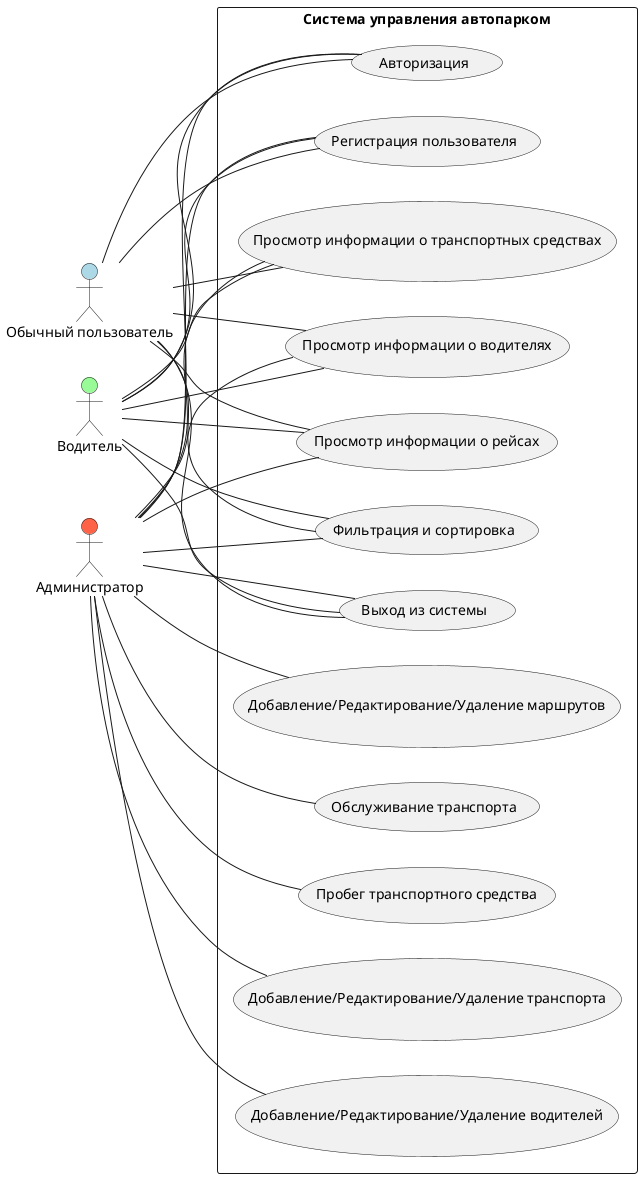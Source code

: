 @startuml
left to right direction

actor "Обычный пользователь" as User #ADD8E6
actor "Водитель" as Driver #98FB98
actor "Администратор" as Admin #FF6347

rectangle "Система управления автопарком" {

  (Авторизация) as UC1
  (Регистрация пользователя) as UC2
  (Просмотр информации о транспортных средствах) as UC3
  (Просмотр информации о водителях) as UC4
  (Просмотр информации о рейсах) as UC5
  (Фильтрация и сортировка) as UC6
  (Выход из системы) as UC7

  (Добавление/Редактирование/Удаление транспорта) as UC8
  (Добавление/Редактирование/Удаление водителей) as UC9
  (Добавление/Редактирование/Удаление маршрутов) as UC10
  (Обслуживание транспорта) as UC11
  (Пробег транспортного средства) as UC12

  ' Все пользователи могут выполнять следующие действия:
  User -- UC1
  User -- UC2
  User -- UC3
  User -- UC4
  User -- UC5
  User -- UC6
  User -- UC7
  
  Driver -- UC1
  Driver -- UC2
  Driver -- UC3
  Driver -- UC4
  Driver -- UC5
  Driver -- UC6
  Driver -- UC7

  Admin -- UC1
  Admin -- UC2
  Admin -- UC3
  Admin -- UC4
  Admin -- UC5
  Admin -- UC6
  Admin -- UC7

  ' Только Администратор может выполнять эти действия:
  Admin -- UC8
  Admin -- UC9
  Admin -- UC10
  Admin -- UC11
  Admin -- UC12
}

@enduml
